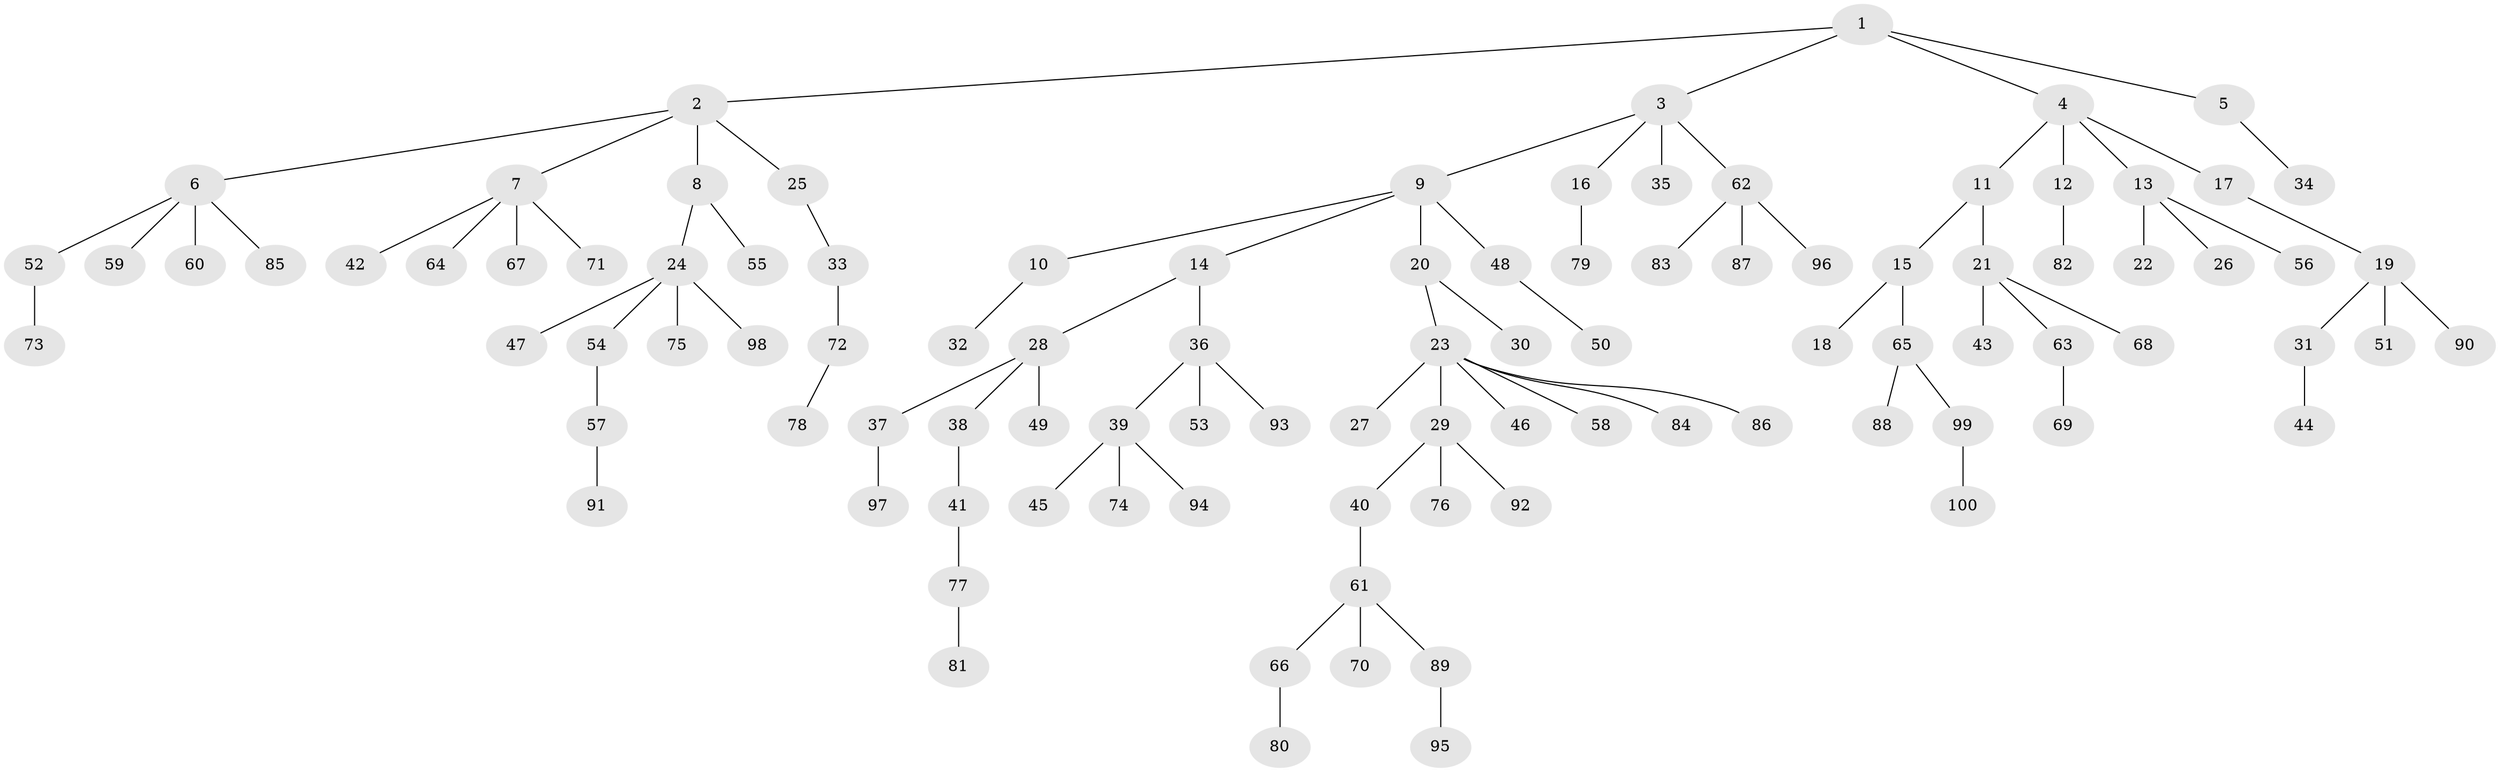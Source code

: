 // coarse degree distribution, {1: 0.6333333333333333, 2: 0.18333333333333332, 4: 0.1, 10: 0.016666666666666666, 3: 0.016666666666666666, 5: 0.03333333333333333, 11: 0.016666666666666666}
// Generated by graph-tools (version 1.1) at 2025/56/03/04/25 21:56:11]
// undirected, 100 vertices, 99 edges
graph export_dot {
graph [start="1"]
  node [color=gray90,style=filled];
  1;
  2;
  3;
  4;
  5;
  6;
  7;
  8;
  9;
  10;
  11;
  12;
  13;
  14;
  15;
  16;
  17;
  18;
  19;
  20;
  21;
  22;
  23;
  24;
  25;
  26;
  27;
  28;
  29;
  30;
  31;
  32;
  33;
  34;
  35;
  36;
  37;
  38;
  39;
  40;
  41;
  42;
  43;
  44;
  45;
  46;
  47;
  48;
  49;
  50;
  51;
  52;
  53;
  54;
  55;
  56;
  57;
  58;
  59;
  60;
  61;
  62;
  63;
  64;
  65;
  66;
  67;
  68;
  69;
  70;
  71;
  72;
  73;
  74;
  75;
  76;
  77;
  78;
  79;
  80;
  81;
  82;
  83;
  84;
  85;
  86;
  87;
  88;
  89;
  90;
  91;
  92;
  93;
  94;
  95;
  96;
  97;
  98;
  99;
  100;
  1 -- 2;
  1 -- 3;
  1 -- 4;
  1 -- 5;
  2 -- 6;
  2 -- 7;
  2 -- 8;
  2 -- 25;
  3 -- 9;
  3 -- 16;
  3 -- 35;
  3 -- 62;
  4 -- 11;
  4 -- 12;
  4 -- 13;
  4 -- 17;
  5 -- 34;
  6 -- 52;
  6 -- 59;
  6 -- 60;
  6 -- 85;
  7 -- 42;
  7 -- 64;
  7 -- 67;
  7 -- 71;
  8 -- 24;
  8 -- 55;
  9 -- 10;
  9 -- 14;
  9 -- 20;
  9 -- 48;
  10 -- 32;
  11 -- 15;
  11 -- 21;
  12 -- 82;
  13 -- 22;
  13 -- 26;
  13 -- 56;
  14 -- 28;
  14 -- 36;
  15 -- 18;
  15 -- 65;
  16 -- 79;
  17 -- 19;
  19 -- 31;
  19 -- 51;
  19 -- 90;
  20 -- 23;
  20 -- 30;
  21 -- 43;
  21 -- 63;
  21 -- 68;
  23 -- 27;
  23 -- 29;
  23 -- 46;
  23 -- 58;
  23 -- 84;
  23 -- 86;
  24 -- 47;
  24 -- 54;
  24 -- 75;
  24 -- 98;
  25 -- 33;
  28 -- 37;
  28 -- 38;
  28 -- 49;
  29 -- 40;
  29 -- 76;
  29 -- 92;
  31 -- 44;
  33 -- 72;
  36 -- 39;
  36 -- 53;
  36 -- 93;
  37 -- 97;
  38 -- 41;
  39 -- 45;
  39 -- 74;
  39 -- 94;
  40 -- 61;
  41 -- 77;
  48 -- 50;
  52 -- 73;
  54 -- 57;
  57 -- 91;
  61 -- 66;
  61 -- 70;
  61 -- 89;
  62 -- 83;
  62 -- 87;
  62 -- 96;
  63 -- 69;
  65 -- 88;
  65 -- 99;
  66 -- 80;
  72 -- 78;
  77 -- 81;
  89 -- 95;
  99 -- 100;
}
